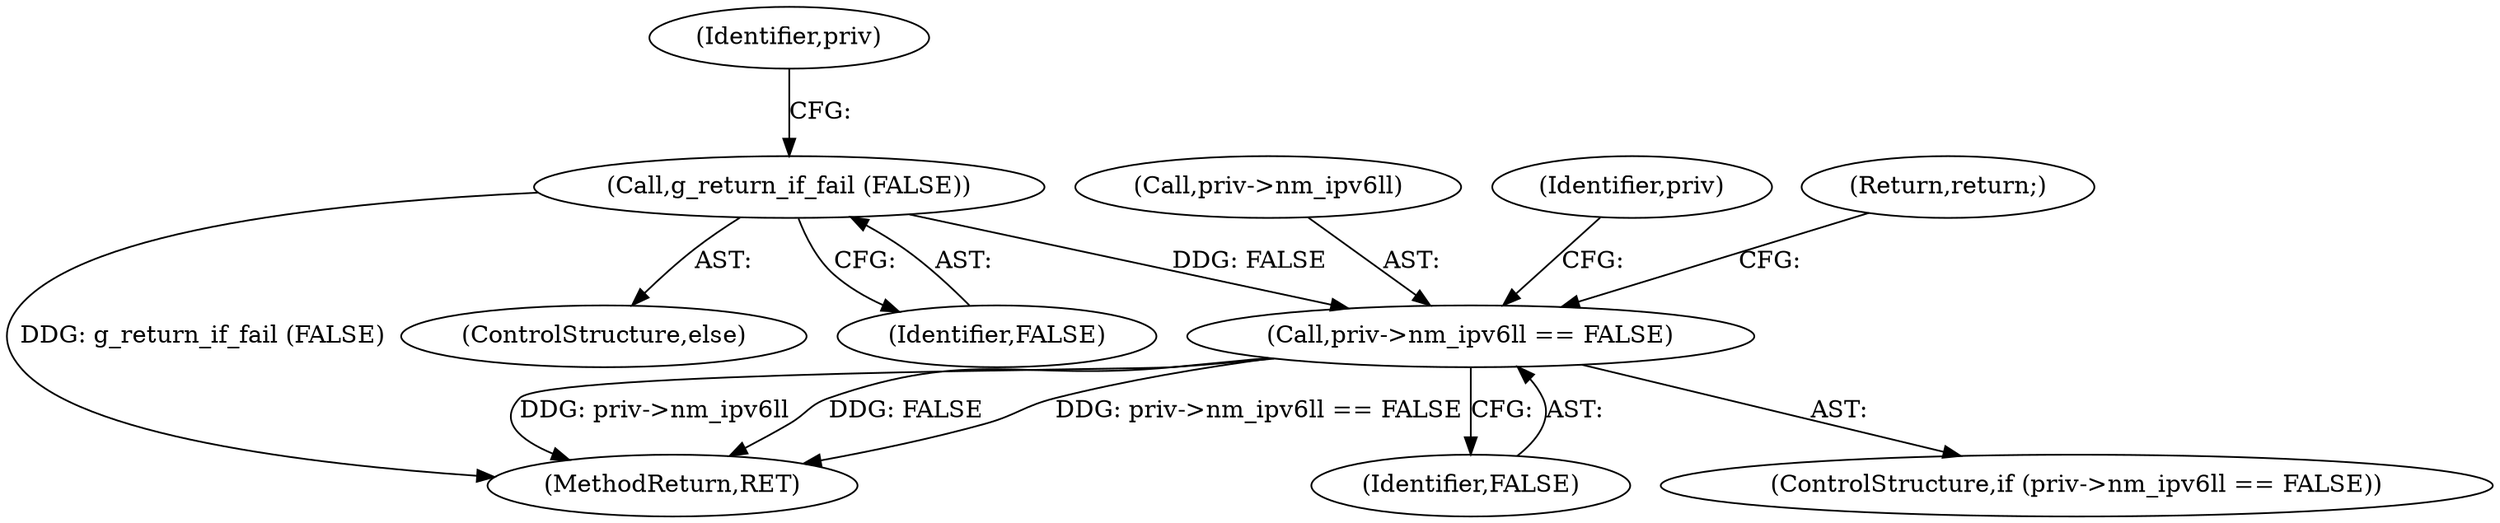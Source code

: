 digraph "0_NetworkManager_d5fc88e573fa58b93034b04d35a2454f5d28cad9@pointer" {
"1006908" [label="(Call,priv->nm_ipv6ll == FALSE)"];
"1006890" [label="(Call,g_return_if_fail (FALSE))"];
"1006909" [label="(Call,priv->nm_ipv6ll)"];
"1006895" [label="(Identifier,priv)"];
"1006907" [label="(ControlStructure,if (priv->nm_ipv6ll == FALSE))"];
"1006891" [label="(Identifier,FALSE)"];
"1006916" [label="(Identifier,priv)"];
"1007368" [label="(MethodReturn,RET)"];
"1006890" [label="(Call,g_return_if_fail (FALSE))"];
"1006908" [label="(Call,priv->nm_ipv6ll == FALSE)"];
"1006913" [label="(Return,return;)"];
"1006912" [label="(Identifier,FALSE)"];
"1006889" [label="(ControlStructure,else)"];
"1006908" -> "1006907"  [label="AST: "];
"1006908" -> "1006912"  [label="CFG: "];
"1006909" -> "1006908"  [label="AST: "];
"1006912" -> "1006908"  [label="AST: "];
"1006913" -> "1006908"  [label="CFG: "];
"1006916" -> "1006908"  [label="CFG: "];
"1006908" -> "1007368"  [label="DDG: priv->nm_ipv6ll"];
"1006908" -> "1007368"  [label="DDG: FALSE"];
"1006908" -> "1007368"  [label="DDG: priv->nm_ipv6ll == FALSE"];
"1006890" -> "1006908"  [label="DDG: FALSE"];
"1006890" -> "1006889"  [label="AST: "];
"1006890" -> "1006891"  [label="CFG: "];
"1006891" -> "1006890"  [label="AST: "];
"1006895" -> "1006890"  [label="CFG: "];
"1006890" -> "1007368"  [label="DDG: g_return_if_fail (FALSE)"];
}
